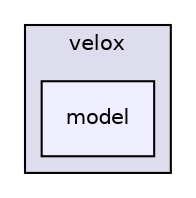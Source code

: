 digraph "/home/travis/build/DICL/VeloxDFS/src/java/velox/model" {
  compound=true
  node [ fontsize="10", fontname="Helvetica"];
  edge [ labelfontsize="10", labelfontname="Helvetica"];
  subgraph clusterdir_d1a5b8e4fa29b82941d2ff4793055bbf {
    graph [ bgcolor="#ddddee", pencolor="black", label="velox" fontname="Helvetica", fontsize="10", URL="dir_d1a5b8e4fa29b82941d2ff4793055bbf.html"]
  dir_3906951373adf4e5f3384b1580d88a27 [shape=box, label="model", style="filled", fillcolor="#eeeeff", pencolor="black", URL="dir_3906951373adf4e5f3384b1580d88a27.html"];
  }
}
